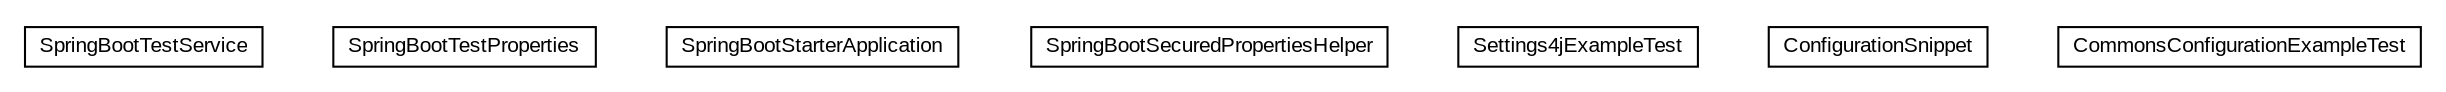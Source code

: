 #!/usr/local/bin/dot
#
# Class diagram 
# Generated by UMLGraph version R5_6-24-gf6e263 (http://www.umlgraph.org/)
#

digraph G {
	edge [fontname="arial",fontsize=10,labelfontname="arial",labelfontsize=10];
	node [fontname="arial",fontsize=10,shape=plaintext];
	nodesep=0.25;
	ranksep=0.5;
	// net.brabenetz.lib.securedproperties.snippets.SpringBootTestService
	c78 [label=<<table title="net.brabenetz.lib.securedproperties.snippets.SpringBootTestService" border="0" cellborder="1" cellspacing="0" cellpadding="2" port="p" href="./SpringBootTestService.html">
		<tr><td><table border="0" cellspacing="0" cellpadding="1">
<tr><td align="center" balign="center"> SpringBootTestService </td></tr>
		</table></td></tr>
		</table>>, URL="./SpringBootTestService.html", fontname="arial", fontcolor="black", fontsize=10.0];
	// net.brabenetz.lib.securedproperties.snippets.SpringBootTestProperties
	c79 [label=<<table title="net.brabenetz.lib.securedproperties.snippets.SpringBootTestProperties" border="0" cellborder="1" cellspacing="0" cellpadding="2" port="p" href="./SpringBootTestProperties.html">
		<tr><td><table border="0" cellspacing="0" cellpadding="1">
<tr><td align="center" balign="center"> SpringBootTestProperties </td></tr>
		</table></td></tr>
		</table>>, URL="./SpringBootTestProperties.html", fontname="arial", fontcolor="black", fontsize=10.0];
	// net.brabenetz.lib.securedproperties.snippets.SpringBootStarterApplication
	c80 [label=<<table title="net.brabenetz.lib.securedproperties.snippets.SpringBootStarterApplication" border="0" cellborder="1" cellspacing="0" cellpadding="2" port="p" href="./SpringBootStarterApplication.html">
		<tr><td><table border="0" cellspacing="0" cellpadding="1">
<tr><td align="center" balign="center"> SpringBootStarterApplication </td></tr>
		</table></td></tr>
		</table>>, URL="./SpringBootStarterApplication.html", fontname="arial", fontcolor="black", fontsize=10.0];
	// net.brabenetz.lib.securedproperties.snippets.SpringBootSecuredPropertiesHelper
	c81 [label=<<table title="net.brabenetz.lib.securedproperties.snippets.SpringBootSecuredPropertiesHelper" border="0" cellborder="1" cellspacing="0" cellpadding="2" port="p" href="./SpringBootSecuredPropertiesHelper.html">
		<tr><td><table border="0" cellspacing="0" cellpadding="1">
<tr><td align="center" balign="center"> SpringBootSecuredPropertiesHelper </td></tr>
		</table></td></tr>
		</table>>, URL="./SpringBootSecuredPropertiesHelper.html", fontname="arial", fontcolor="black", fontsize=10.0];
	// net.brabenetz.lib.securedproperties.snippets.Settings4jExampleTest
	c82 [label=<<table title="net.brabenetz.lib.securedproperties.snippets.Settings4jExampleTest" border="0" cellborder="1" cellspacing="0" cellpadding="2" port="p" href="./Settings4jExampleTest.html">
		<tr><td><table border="0" cellspacing="0" cellpadding="1">
<tr><td align="center" balign="center"> Settings4jExampleTest </td></tr>
		</table></td></tr>
		</table>>, URL="./Settings4jExampleTest.html", fontname="arial", fontcolor="black", fontsize=10.0];
	// net.brabenetz.lib.securedproperties.snippets.ConfigurationSnippet
	c83 [label=<<table title="net.brabenetz.lib.securedproperties.snippets.ConfigurationSnippet" border="0" cellborder="1" cellspacing="0" cellpadding="2" port="p" href="./ConfigurationSnippet.html">
		<tr><td><table border="0" cellspacing="0" cellpadding="1">
<tr><td align="center" balign="center"> ConfigurationSnippet </td></tr>
		</table></td></tr>
		</table>>, URL="./ConfigurationSnippet.html", fontname="arial", fontcolor="black", fontsize=10.0];
	// net.brabenetz.lib.securedproperties.snippets.CommonsConfigurationExampleTest
	c84 [label=<<table title="net.brabenetz.lib.securedproperties.snippets.CommonsConfigurationExampleTest" border="0" cellborder="1" cellspacing="0" cellpadding="2" port="p" href="./CommonsConfigurationExampleTest.html">
		<tr><td><table border="0" cellspacing="0" cellpadding="1">
<tr><td align="center" balign="center"> CommonsConfigurationExampleTest </td></tr>
		</table></td></tr>
		</table>>, URL="./CommonsConfigurationExampleTest.html", fontname="arial", fontcolor="black", fontsize=10.0];
}

